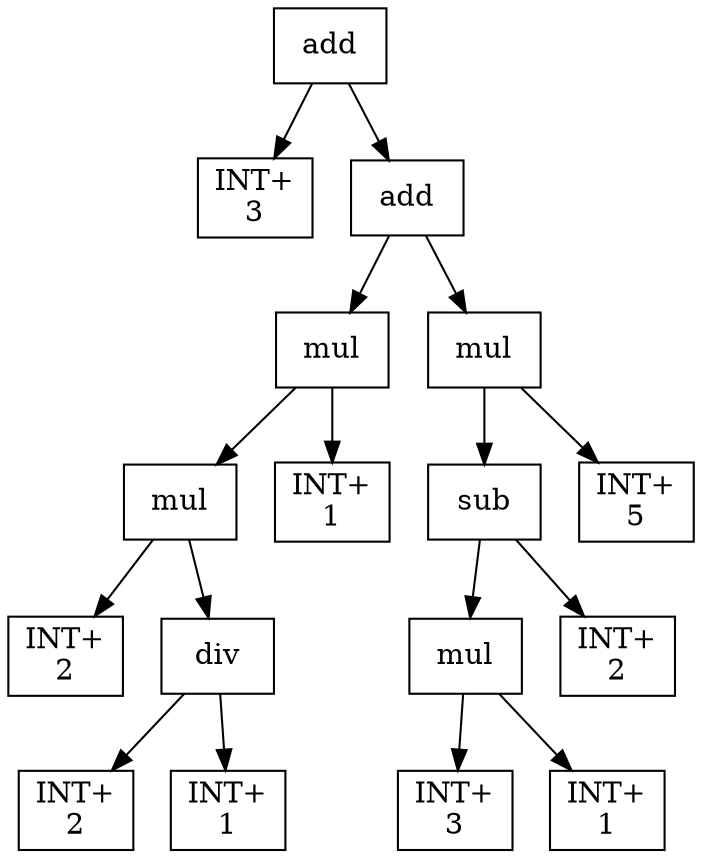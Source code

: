digraph expr {
  node [shape=box];
  n1 [label="add"];
  n2 [label="INT+\n3"];
  n3 [label="add"];
  n4 [label="mul"];
  n5 [label="mul"];
  n6 [label="INT+\n2"];
  n7 [label="div"];
  n8 [label="INT+\n2"];
  n9 [label="INT+\n1"];
  n7 -> n8;
  n7 -> n9;
  n5 -> n6;
  n5 -> n7;
  n10 [label="INT+\n1"];
  n4 -> n5;
  n4 -> n10;
  n11 [label="mul"];
  n12 [label="sub"];
  n13 [label="mul"];
  n14 [label="INT+\n3"];
  n15 [label="INT+\n1"];
  n13 -> n14;
  n13 -> n15;
  n16 [label="INT+\n2"];
  n12 -> n13;
  n12 -> n16;
  n17 [label="INT+\n5"];
  n11 -> n12;
  n11 -> n17;
  n3 -> n4;
  n3 -> n11;
  n1 -> n2;
  n1 -> n3;
}
